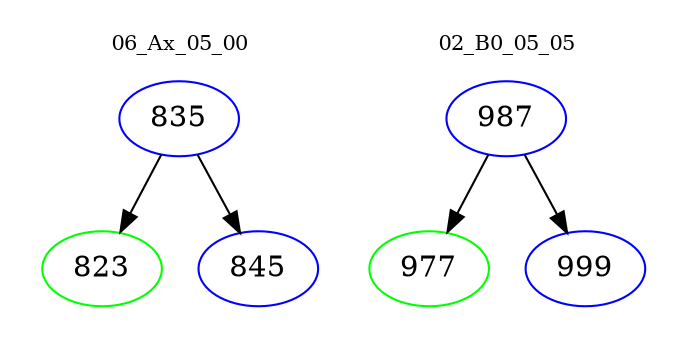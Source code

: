 digraph{
subgraph cluster_0 {
color = white
label = "06_Ax_05_00";
fontsize=10;
T0_835 [label="835", color="blue"]
T0_835 -> T0_823 [color="black"]
T0_823 [label="823", color="green"]
T0_835 -> T0_845 [color="black"]
T0_845 [label="845", color="blue"]
}
subgraph cluster_1 {
color = white
label = "02_B0_05_05";
fontsize=10;
T1_987 [label="987", color="blue"]
T1_987 -> T1_977 [color="black"]
T1_977 [label="977", color="green"]
T1_987 -> T1_999 [color="black"]
T1_999 [label="999", color="blue"]
}
}
